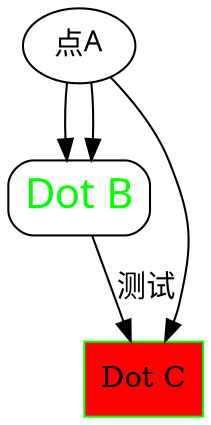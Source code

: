 // The Test Table
digraph {
	A [label="点A" fontname=Kaiti]
	B [label="Dot B" fontcolor=green fontname=Kaiti fontsize=20 shape=rect style=rounded]
	C [label="Dot C" color=green fillcolor=red shape=rect style=filled]
	A -> B
	A -> C
	A -> B
	B -> C [label="测试" fontname=SimSun]
}
